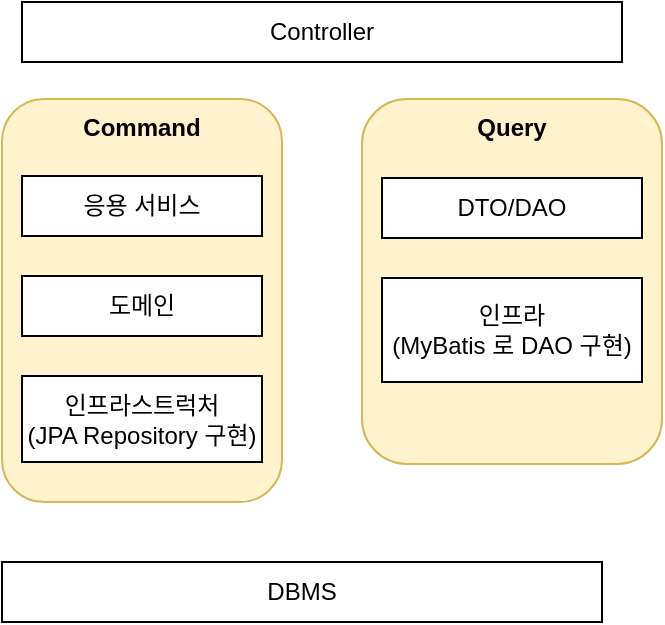 <mxfile version="24.6.4" type="device">
  <diagram name="페이지-1" id="69LMEeGLx5pnYbbi9eR1">
    <mxGraphModel dx="1114" dy="894" grid="1" gridSize="10" guides="1" tooltips="1" connect="1" arrows="1" fold="1" page="1" pageScale="1" pageWidth="827" pageHeight="1169" math="0" shadow="0">
      <root>
        <mxCell id="0" />
        <mxCell id="1" parent="0" />
        <mxCell id="5-9QLLotU0kyh7GOgBmR-2" value="Controller" style="rounded=0;whiteSpace=wrap;html=1;" vertex="1" parent="1">
          <mxGeometry x="90" y="100" width="300" height="30" as="geometry" />
        </mxCell>
        <mxCell id="5-9QLLotU0kyh7GOgBmR-3" value="Command" style="rounded=1;whiteSpace=wrap;html=1;verticalAlign=top;fontStyle=1;fillColor=#fff2cc;strokeColor=#d6b656;" vertex="1" parent="1">
          <mxGeometry x="80" y="148.5" width="140" height="201.5" as="geometry" />
        </mxCell>
        <mxCell id="5-9QLLotU0kyh7GOgBmR-4" value="DBMS" style="rounded=0;whiteSpace=wrap;html=1;" vertex="1" parent="1">
          <mxGeometry x="80" y="380" width="300" height="30" as="geometry" />
        </mxCell>
        <mxCell id="5-9QLLotU0kyh7GOgBmR-5" value="응용 서비스" style="rounded=0;whiteSpace=wrap;html=1;" vertex="1" parent="1">
          <mxGeometry x="90" y="187" width="120" height="30" as="geometry" />
        </mxCell>
        <mxCell id="5-9QLLotU0kyh7GOgBmR-6" value="인프라스트럭처&lt;div&gt;(JPA Repository 구현)&lt;/div&gt;" style="rounded=0;whiteSpace=wrap;html=1;" vertex="1" parent="1">
          <mxGeometry x="90" y="287" width="120" height="43" as="geometry" />
        </mxCell>
        <mxCell id="5-9QLLotU0kyh7GOgBmR-7" value="도메인" style="rounded=0;whiteSpace=wrap;html=1;" vertex="1" parent="1">
          <mxGeometry x="90" y="237" width="120" height="30" as="geometry" />
        </mxCell>
        <mxCell id="5-9QLLotU0kyh7GOgBmR-8" value="Query" style="rounded=1;whiteSpace=wrap;html=1;verticalAlign=top;fontStyle=1;fillColor=#fff2cc;strokeColor=#d6b656;" vertex="1" parent="1">
          <mxGeometry x="260" y="148.5" width="150" height="182.5" as="geometry" />
        </mxCell>
        <mxCell id="5-9QLLotU0kyh7GOgBmR-9" value="DTO/DAO" style="rounded=0;whiteSpace=wrap;html=1;" vertex="1" parent="1">
          <mxGeometry x="270" y="188" width="130" height="30" as="geometry" />
        </mxCell>
        <mxCell id="5-9QLLotU0kyh7GOgBmR-10" value="&lt;div&gt;인프라&lt;/div&gt;&lt;div&gt;(MyBatis 로 DAO 구현)&lt;/div&gt;" style="rounded=0;whiteSpace=wrap;html=1;" vertex="1" parent="1">
          <mxGeometry x="270" y="238" width="130" height="52" as="geometry" />
        </mxCell>
      </root>
    </mxGraphModel>
  </diagram>
</mxfile>
